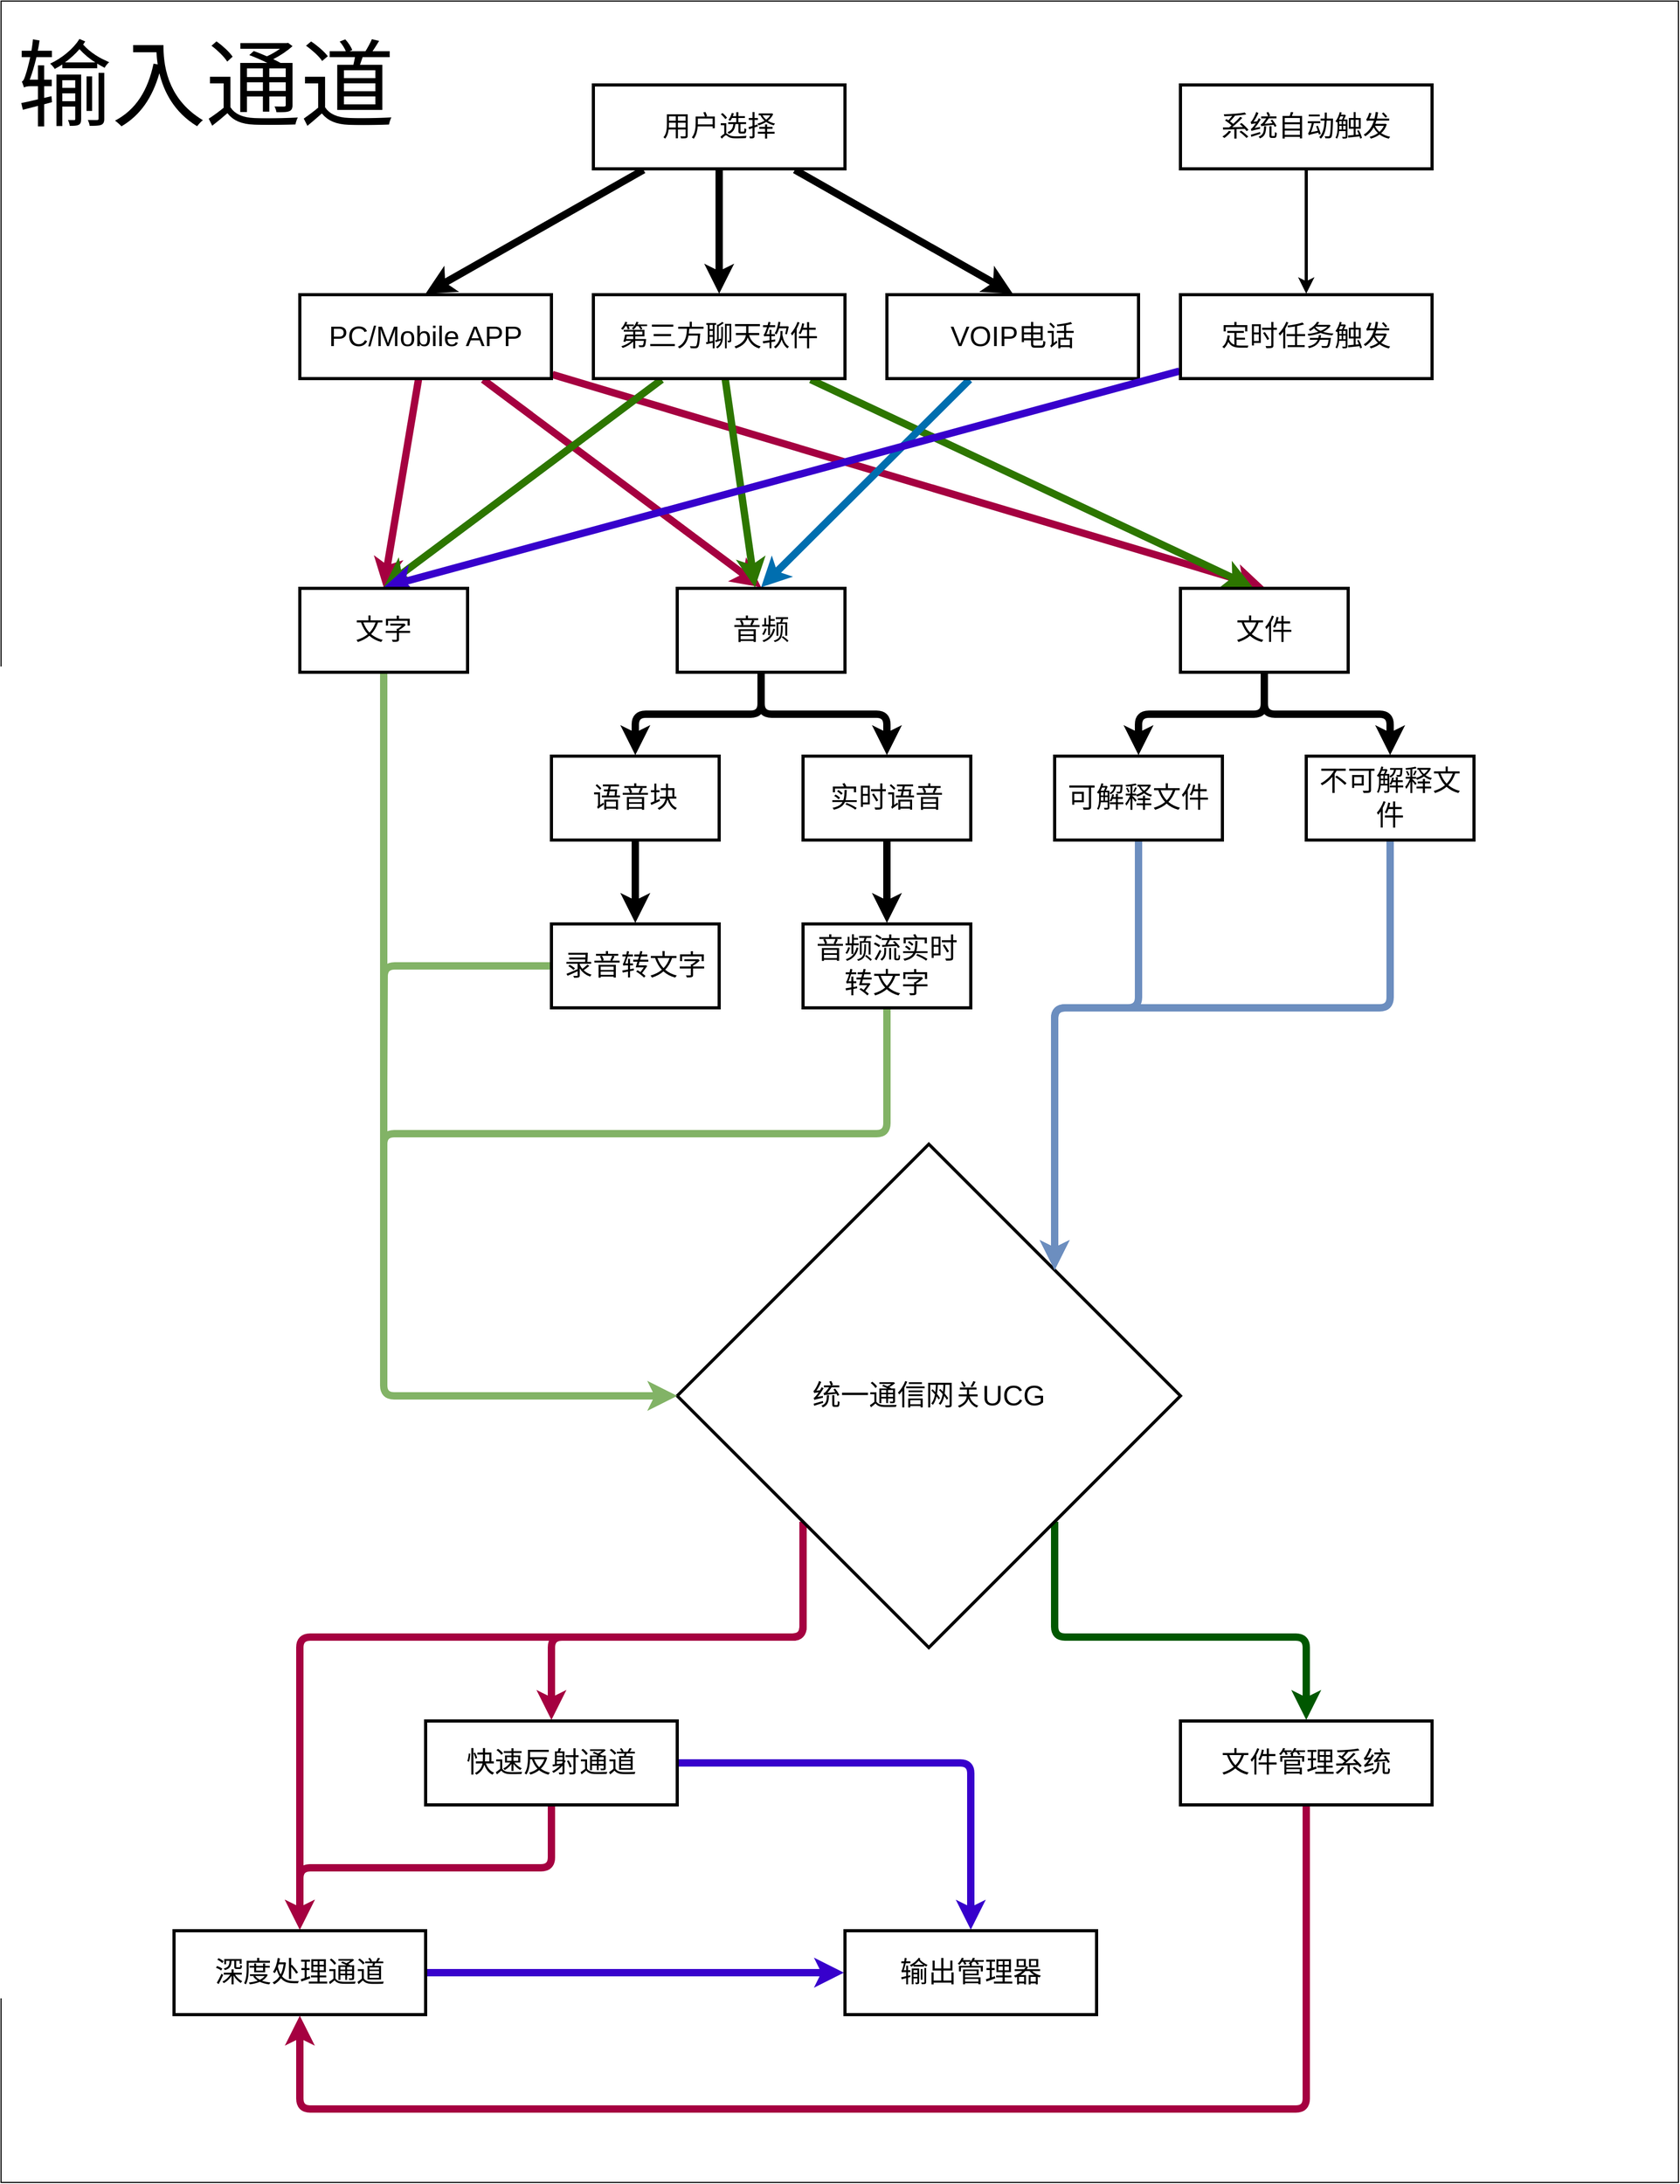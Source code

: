<mxfile>
    <diagram id="FISShYL5WxdU9tI8w1Jn" name="第 1 页">
        <mxGraphModel dx="3577" dy="2207" grid="1" gridSize="10" guides="1" tooltips="1" connect="1" arrows="1" fold="1" page="0" pageScale="1" pageWidth="827" pageHeight="1169" background="none" math="0" shadow="0">
            <root>
                <mxCell id="0"/>
                <mxCell id="1" parent="0"/>
                <mxCell id="59" value="" style="whiteSpace=wrap;html=1;fillColor=default;" vertex="1" parent="1">
                    <mxGeometry x="-245" y="-40" width="1600" height="2080" as="geometry"/>
                </mxCell>
                <mxCell id="26" style="edgeStyle=none;html=1;entryX=0.5;entryY=0;entryDx=0;entryDy=0;strokeWidth=7;fontSize=27;fillColor=#d80073;strokeColor=#A50040;" parent="1" source="6" target="19" edge="1">
                    <mxGeometry relative="1" as="geometry"/>
                </mxCell>
                <mxCell id="27" style="edgeStyle=none;html=1;entryX=0.5;entryY=0;entryDx=0;entryDy=0;strokeWidth=7;fontSize=27;fillColor=#d80073;strokeColor=#A50040;" parent="1" source="6" target="22" edge="1">
                    <mxGeometry relative="1" as="geometry"/>
                </mxCell>
                <mxCell id="29" style="edgeStyle=none;html=1;entryX=0.5;entryY=0;entryDx=0;entryDy=0;strokeWidth=7;fontSize=27;fillColor=#d80073;strokeColor=#A50040;" parent="1" source="6" target="23" edge="1">
                    <mxGeometry relative="1" as="geometry"/>
                </mxCell>
                <mxCell id="6" value="&lt;font style=&quot;font-size: 27px;&quot;&gt;PC/Mobile APP&lt;/font&gt;" style="whiteSpace=wrap;html=1;strokeWidth=3;perimeterSpacing=1;" parent="1" vertex="1">
                    <mxGeometry x="40" y="240" width="240" height="80" as="geometry"/>
                </mxCell>
                <mxCell id="30" style="edgeStyle=none;html=1;entryX=0.5;entryY=0;entryDx=0;entryDy=0;strokeWidth=7;fontSize=27;fillColor=#60a917;strokeColor=#2D7600;" parent="1" source="9" target="19" edge="1">
                    <mxGeometry relative="1" as="geometry"/>
                </mxCell>
                <mxCell id="31" style="edgeStyle=none;html=1;strokeWidth=7;fontSize=27;fillColor=#60a917;strokeColor=#2D7600;" parent="1" source="9" target="22" edge="1">
                    <mxGeometry relative="1" as="geometry"/>
                </mxCell>
                <mxCell id="32" style="edgeStyle=none;html=1;entryX=0.431;entryY=-0.002;entryDx=0;entryDy=0;entryPerimeter=0;strokeWidth=7;fontSize=27;fillColor=#60a917;strokeColor=#2D7600;" parent="1" source="9" target="23" edge="1">
                    <mxGeometry relative="1" as="geometry"/>
                </mxCell>
                <mxCell id="9" value="&lt;span style=&quot;font-size: 27px;&quot;&gt;第三方聊天软件&lt;/span&gt;" style="whiteSpace=wrap;html=1;strokeWidth=3;perimeterSpacing=1;" parent="1" vertex="1">
                    <mxGeometry x="320" y="240" width="240" height="80" as="geometry"/>
                </mxCell>
                <mxCell id="33" style="edgeStyle=none;html=1;entryX=0.5;entryY=0;entryDx=0;entryDy=0;strokeWidth=7;fontSize=27;fillColor=#1ba1e2;strokeColor=#006EAF;" parent="1" source="10" target="22" edge="1">
                    <mxGeometry relative="1" as="geometry"/>
                </mxCell>
                <mxCell id="10" value="&lt;span style=&quot;font-size: 27px;&quot;&gt;VOIP电话&lt;/span&gt;" style="whiteSpace=wrap;html=1;strokeWidth=3;perimeterSpacing=1;" parent="1" vertex="1">
                    <mxGeometry x="600" y="240" width="240" height="80" as="geometry"/>
                </mxCell>
                <mxCell id="34" style="edgeStyle=none;html=1;entryX=0.5;entryY=0;entryDx=0;entryDy=0;strokeWidth=7;fontSize=27;fillColor=#6a00ff;strokeColor=#3700CC;" parent="1" source="11" target="19" edge="1">
                    <mxGeometry relative="1" as="geometry"/>
                </mxCell>
                <mxCell id="11" value="&lt;span style=&quot;font-size: 27px;&quot;&gt;定时任务触发&lt;/span&gt;" style="whiteSpace=wrap;html=1;strokeWidth=3;perimeterSpacing=1;" parent="1" vertex="1">
                    <mxGeometry x="880" y="240" width="240" height="80" as="geometry"/>
                </mxCell>
                <mxCell id="14" style="edgeStyle=none;html=1;entryX=0.5;entryY=0;entryDx=0;entryDy=0;fontSize=27;strokeWidth=7;" parent="1" source="12" target="6" edge="1">
                    <mxGeometry relative="1" as="geometry"/>
                </mxCell>
                <mxCell id="15" style="edgeStyle=none;html=1;fontSize=27;strokeWidth=7;" parent="1" source="12" target="9" edge="1">
                    <mxGeometry relative="1" as="geometry"/>
                </mxCell>
                <mxCell id="16" style="edgeStyle=none;html=1;entryX=0.5;entryY=0;entryDx=0;entryDy=0;fontSize=27;strokeWidth=7;" parent="1" source="12" target="10" edge="1">
                    <mxGeometry relative="1" as="geometry"/>
                </mxCell>
                <mxCell id="12" value="&lt;span style=&quot;font-size: 27px;&quot;&gt;用户选择&lt;/span&gt;" style="whiteSpace=wrap;html=1;strokeWidth=3;perimeterSpacing=1;" parent="1" vertex="1">
                    <mxGeometry x="320" y="40" width="240" height="80" as="geometry"/>
                </mxCell>
                <mxCell id="17" style="edgeStyle=none;html=1;fontSize=27;strokeWidth=3;" parent="1" source="13" target="11" edge="1">
                    <mxGeometry relative="1" as="geometry"/>
                </mxCell>
                <mxCell id="13" value="&lt;span style=&quot;font-size: 27px;&quot;&gt;系统自动触发&lt;/span&gt;" style="whiteSpace=wrap;html=1;strokeWidth=3;perimeterSpacing=1;" parent="1" vertex="1">
                    <mxGeometry x="880" y="40" width="240" height="80" as="geometry"/>
                </mxCell>
                <mxCell id="52" style="edgeStyle=orthogonalEdgeStyle;html=1;entryX=0.5;entryY=0;entryDx=0;entryDy=0;strokeWidth=7;fillColor=#d80073;strokeColor=#A50040;exitX=0;exitY=1;exitDx=0;exitDy=0;" edge="1" parent="1" source="18" target="51">
                    <mxGeometry relative="1" as="geometry">
                        <Array as="points">
                            <mxPoint x="520" y="1520"/>
                            <mxPoint x="280" y="1520"/>
                        </Array>
                    </mxGeometry>
                </mxCell>
                <mxCell id="54" style="edgeStyle=orthogonalEdgeStyle;html=1;entryX=0.5;entryY=0;entryDx=0;entryDy=0;strokeWidth=7;exitX=0;exitY=1;exitDx=0;exitDy=0;fillColor=#d80073;strokeColor=#A50040;" edge="1" parent="1" source="18" target="53">
                    <mxGeometry relative="1" as="geometry">
                        <Array as="points">
                            <mxPoint x="520" y="1520"/>
                            <mxPoint x="40" y="1520"/>
                        </Array>
                    </mxGeometry>
                </mxCell>
                <mxCell id="63" style="edgeStyle=orthogonalEdgeStyle;html=1;entryX=0.5;entryY=0;entryDx=0;entryDy=0;strokeWidth=7;fontSize=90;exitX=1;exitY=1;exitDx=0;exitDy=0;fillColor=#008a00;strokeColor=#005700;" edge="1" parent="1" source="18" target="61">
                    <mxGeometry relative="1" as="geometry">
                        <Array as="points">
                            <mxPoint x="760" y="1520"/>
                            <mxPoint x="1000" y="1520"/>
                        </Array>
                    </mxGeometry>
                </mxCell>
                <mxCell id="18" value="统一通信网关UCG" style="rhombus;whiteSpace=wrap;html=1;strokeWidth=3;fontSize=27;" parent="1" vertex="1">
                    <mxGeometry x="400" y="1050" width="480" height="480" as="geometry"/>
                </mxCell>
                <mxCell id="41" style="edgeStyle=orthogonalEdgeStyle;html=1;entryX=0;entryY=0.5;entryDx=0;entryDy=0;strokeWidth=7;fontSize=27;fillColor=#d5e8d4;strokeColor=#82b366;" parent="1" source="19" target="18" edge="1">
                    <mxGeometry relative="1" as="geometry">
                        <Array as="points">
                            <mxPoint x="120" y="1290"/>
                        </Array>
                    </mxGeometry>
                </mxCell>
                <mxCell id="19" value="&lt;font style=&quot;font-size: 27px;&quot;&gt;文字&lt;/font&gt;" style="whiteSpace=wrap;html=1;strokeWidth=3;perimeterSpacing=1;" parent="1" vertex="1">
                    <mxGeometry x="40" y="520" width="160" height="80" as="geometry"/>
                </mxCell>
                <mxCell id="45" style="edgeStyle=orthogonalEdgeStyle;html=1;entryX=0.5;entryY=0;entryDx=0;entryDy=0;strokeWidth=7;fontSize=27;" parent="1" source="20" target="43" edge="1">
                    <mxGeometry relative="1" as="geometry"/>
                </mxCell>
                <mxCell id="20" value="&lt;font style=&quot;font-size: 27px;&quot;&gt;实时语音&lt;/font&gt;" style="whiteSpace=wrap;html=1;strokeWidth=3;perimeterSpacing=1;" parent="1" vertex="1">
                    <mxGeometry x="520" y="680" width="160" height="80" as="geometry"/>
                </mxCell>
                <mxCell id="44" style="edgeStyle=orthogonalEdgeStyle;html=1;entryX=0.5;entryY=0;entryDx=0;entryDy=0;strokeWidth=7;fontSize=27;" parent="1" source="21" target="42" edge="1">
                    <mxGeometry relative="1" as="geometry"/>
                </mxCell>
                <mxCell id="21" value="&lt;span style=&quot;font-size: 27px;&quot;&gt;语音块&lt;/span&gt;" style="whiteSpace=wrap;html=1;strokeWidth=3;perimeterSpacing=1;" parent="1" vertex="1">
                    <mxGeometry x="280" y="680" width="160" height="80" as="geometry"/>
                </mxCell>
                <mxCell id="37" style="edgeStyle=orthogonalEdgeStyle;html=1;entryX=0.5;entryY=0;entryDx=0;entryDy=0;strokeWidth=7;fontSize=27;" parent="1" source="22" target="21" edge="1">
                    <mxGeometry relative="1" as="geometry"/>
                </mxCell>
                <mxCell id="38" style="edgeStyle=orthogonalEdgeStyle;html=1;strokeWidth=7;fontSize=27;" parent="1" source="22" target="20" edge="1">
                    <mxGeometry relative="1" as="geometry"/>
                </mxCell>
                <mxCell id="22" value="&lt;font style=&quot;font-size: 27px;&quot;&gt;音频&lt;/font&gt;" style="whiteSpace=wrap;html=1;strokeWidth=3;perimeterSpacing=1;" parent="1" vertex="1">
                    <mxGeometry x="400" y="520" width="160" height="80" as="geometry"/>
                </mxCell>
                <mxCell id="39" style="edgeStyle=orthogonalEdgeStyle;html=1;entryX=0.5;entryY=0;entryDx=0;entryDy=0;strokeWidth=7;fontSize=27;" parent="1" source="23" target="25" edge="1">
                    <mxGeometry relative="1" as="geometry"/>
                </mxCell>
                <mxCell id="40" style="edgeStyle=orthogonalEdgeStyle;html=1;strokeWidth=7;fontSize=27;" parent="1" source="23" target="24" edge="1">
                    <mxGeometry relative="1" as="geometry"/>
                </mxCell>
                <mxCell id="23" value="&lt;font style=&quot;font-size: 27px;&quot;&gt;文件&lt;/font&gt;" style="whiteSpace=wrap;html=1;strokeWidth=3;perimeterSpacing=1;" parent="1" vertex="1">
                    <mxGeometry x="880" y="520" width="160" height="80" as="geometry"/>
                </mxCell>
                <mxCell id="50" style="edgeStyle=orthogonalEdgeStyle;html=1;entryX=1;entryY=0;entryDx=0;entryDy=0;strokeWidth=7;fontSize=27;endArrow=classic;endFill=1;fillColor=#dae8fc;strokeColor=#6c8ebf;" parent="1" source="24" target="18" edge="1">
                    <mxGeometry relative="1" as="geometry">
                        <Array as="points">
                            <mxPoint x="1080" y="920"/>
                            <mxPoint x="760" y="920"/>
                        </Array>
                    </mxGeometry>
                </mxCell>
                <mxCell id="24" value="&lt;span style=&quot;font-size: 27px;&quot;&gt;不可解释文件&lt;/span&gt;" style="whiteSpace=wrap;html=1;strokeWidth=3;perimeterSpacing=1;" parent="1" vertex="1">
                    <mxGeometry x="1000" y="680" width="160" height="80" as="geometry"/>
                </mxCell>
                <mxCell id="48" style="edgeStyle=orthogonalEdgeStyle;html=1;entryX=1;entryY=0;entryDx=0;entryDy=0;strokeWidth=7;fontSize=27;endArrow=classic;endFill=1;fillColor=#dae8fc;strokeColor=#6c8ebf;" parent="1" source="25" target="18" edge="1">
                    <mxGeometry relative="1" as="geometry">
                        <Array as="points">
                            <mxPoint x="840" y="920"/>
                            <mxPoint x="760" y="920"/>
                        </Array>
                    </mxGeometry>
                </mxCell>
                <mxCell id="25" value="&lt;span style=&quot;font-size: 27px;&quot;&gt;可解释文件&lt;/span&gt;" style="whiteSpace=wrap;html=1;strokeWidth=3;perimeterSpacing=1;" parent="1" vertex="1">
                    <mxGeometry x="760" y="680" width="160" height="80" as="geometry"/>
                </mxCell>
                <mxCell id="46" style="edgeStyle=orthogonalEdgeStyle;html=1;strokeWidth=7;fontSize=27;endArrow=none;endFill=0;fillColor=#d5e8d4;strokeColor=#82b366;" parent="1" source="42" edge="1">
                    <mxGeometry relative="1" as="geometry">
                        <mxPoint x="120" y="990" as="targetPoint"/>
                    </mxGeometry>
                </mxCell>
                <mxCell id="42" value="&lt;span style=&quot;font-size: 27px;&quot;&gt;录音转文字&lt;/span&gt;" style="whiteSpace=wrap;html=1;strokeWidth=3;perimeterSpacing=1;" parent="1" vertex="1">
                    <mxGeometry x="280" y="840" width="160" height="80" as="geometry"/>
                </mxCell>
                <mxCell id="47" style="edgeStyle=orthogonalEdgeStyle;html=1;strokeWidth=7;fontSize=27;endArrow=none;endFill=0;fillColor=#d5e8d4;strokeColor=#82b366;" parent="1" source="43" edge="1">
                    <mxGeometry relative="1" as="geometry">
                        <mxPoint x="120" y="1250" as="targetPoint"/>
                        <Array as="points">
                            <mxPoint x="600" y="1040"/>
                            <mxPoint x="120" y="1040"/>
                        </Array>
                    </mxGeometry>
                </mxCell>
                <mxCell id="43" value="&lt;span style=&quot;font-size: 27px;&quot;&gt;音频流实时转文字&lt;/span&gt;" style="whiteSpace=wrap;html=1;strokeWidth=3;perimeterSpacing=1;" parent="1" vertex="1">
                    <mxGeometry x="520" y="840" width="160" height="80" as="geometry"/>
                </mxCell>
                <mxCell id="55" style="edgeStyle=orthogonalEdgeStyle;html=1;entryX=0.5;entryY=0;entryDx=0;entryDy=0;strokeWidth=7;fillColor=#d80073;strokeColor=#A50040;" edge="1" parent="1" source="51" target="53">
                    <mxGeometry relative="1" as="geometry"/>
                </mxCell>
                <mxCell id="58" style="edgeStyle=orthogonalEdgeStyle;html=1;strokeWidth=7;fillColor=#6a00ff;strokeColor=#3700CC;" edge="1" parent="1" source="51" target="56">
                    <mxGeometry relative="1" as="geometry"/>
                </mxCell>
                <mxCell id="51" value="&lt;font style=&quot;font-size: 27px;&quot;&gt;快速反射通道&lt;/font&gt;" style="whiteSpace=wrap;html=1;strokeWidth=3;perimeterSpacing=1;" vertex="1" parent="1">
                    <mxGeometry x="160" y="1600" width="240" height="80" as="geometry"/>
                </mxCell>
                <mxCell id="57" style="edgeStyle=orthogonalEdgeStyle;html=1;strokeWidth=7;fillColor=#6a00ff;strokeColor=#3700CC;" edge="1" parent="1" source="53" target="56">
                    <mxGeometry relative="1" as="geometry"/>
                </mxCell>
                <mxCell id="53" value="&lt;font style=&quot;font-size: 27px;&quot;&gt;深度处理通道&lt;/font&gt;" style="whiteSpace=wrap;html=1;strokeWidth=3;perimeterSpacing=1;" vertex="1" parent="1">
                    <mxGeometry x="-80" y="1800" width="240" height="80" as="geometry"/>
                </mxCell>
                <mxCell id="56" value="&lt;font style=&quot;font-size: 27px;&quot;&gt;输出管理器&lt;/font&gt;" style="whiteSpace=wrap;html=1;strokeWidth=3;perimeterSpacing=1;" vertex="1" parent="1">
                    <mxGeometry x="560" y="1800" width="240" height="80" as="geometry"/>
                </mxCell>
                <mxCell id="60" value="&lt;font style=&quot;font-size: 90px;&quot;&gt;输入通道&lt;/font&gt;" style="text;html=1;align=center;verticalAlign=middle;resizable=0;points=[];autosize=1;strokeColor=none;fillColor=none;" vertex="1" parent="1">
                    <mxGeometry x="-240" y="-20" width="380" height="120" as="geometry"/>
                </mxCell>
                <mxCell id="62" style="edgeStyle=orthogonalEdgeStyle;html=1;entryX=0.5;entryY=1;entryDx=0;entryDy=0;strokeWidth=7;fontSize=90;fillColor=#d80073;strokeColor=#A50040;" edge="1" parent="1" source="61" target="53">
                    <mxGeometry relative="1" as="geometry">
                        <Array as="points">
                            <mxPoint x="1000" y="1970"/>
                            <mxPoint x="40" y="1970"/>
                        </Array>
                    </mxGeometry>
                </mxCell>
                <mxCell id="61" value="&lt;font style=&quot;font-size: 27px;&quot;&gt;文件管理系统&lt;/font&gt;" style="whiteSpace=wrap;html=1;strokeWidth=3;perimeterSpacing=1;" vertex="1" parent="1">
                    <mxGeometry x="880" y="1600" width="240" height="80" as="geometry"/>
                </mxCell>
            </root>
        </mxGraphModel>
    </diagram>
</mxfile>
